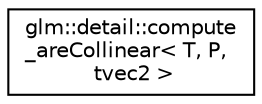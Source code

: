 digraph "Graphical Class Hierarchy"
{
  edge [fontname="Helvetica",fontsize="10",labelfontname="Helvetica",labelfontsize="10"];
  node [fontname="Helvetica",fontsize="10",shape=record];
  rankdir="LR";
  Node1 [label="glm::detail::compute\l_areCollinear\< T, P,\l tvec2 \>",height=0.2,width=0.4,color="black", fillcolor="white", style="filled",URL="$structglm_1_1detail_1_1compute__are_collinear_3_01_t_00_01_p_00_01tvec2_01_4.html"];
}
